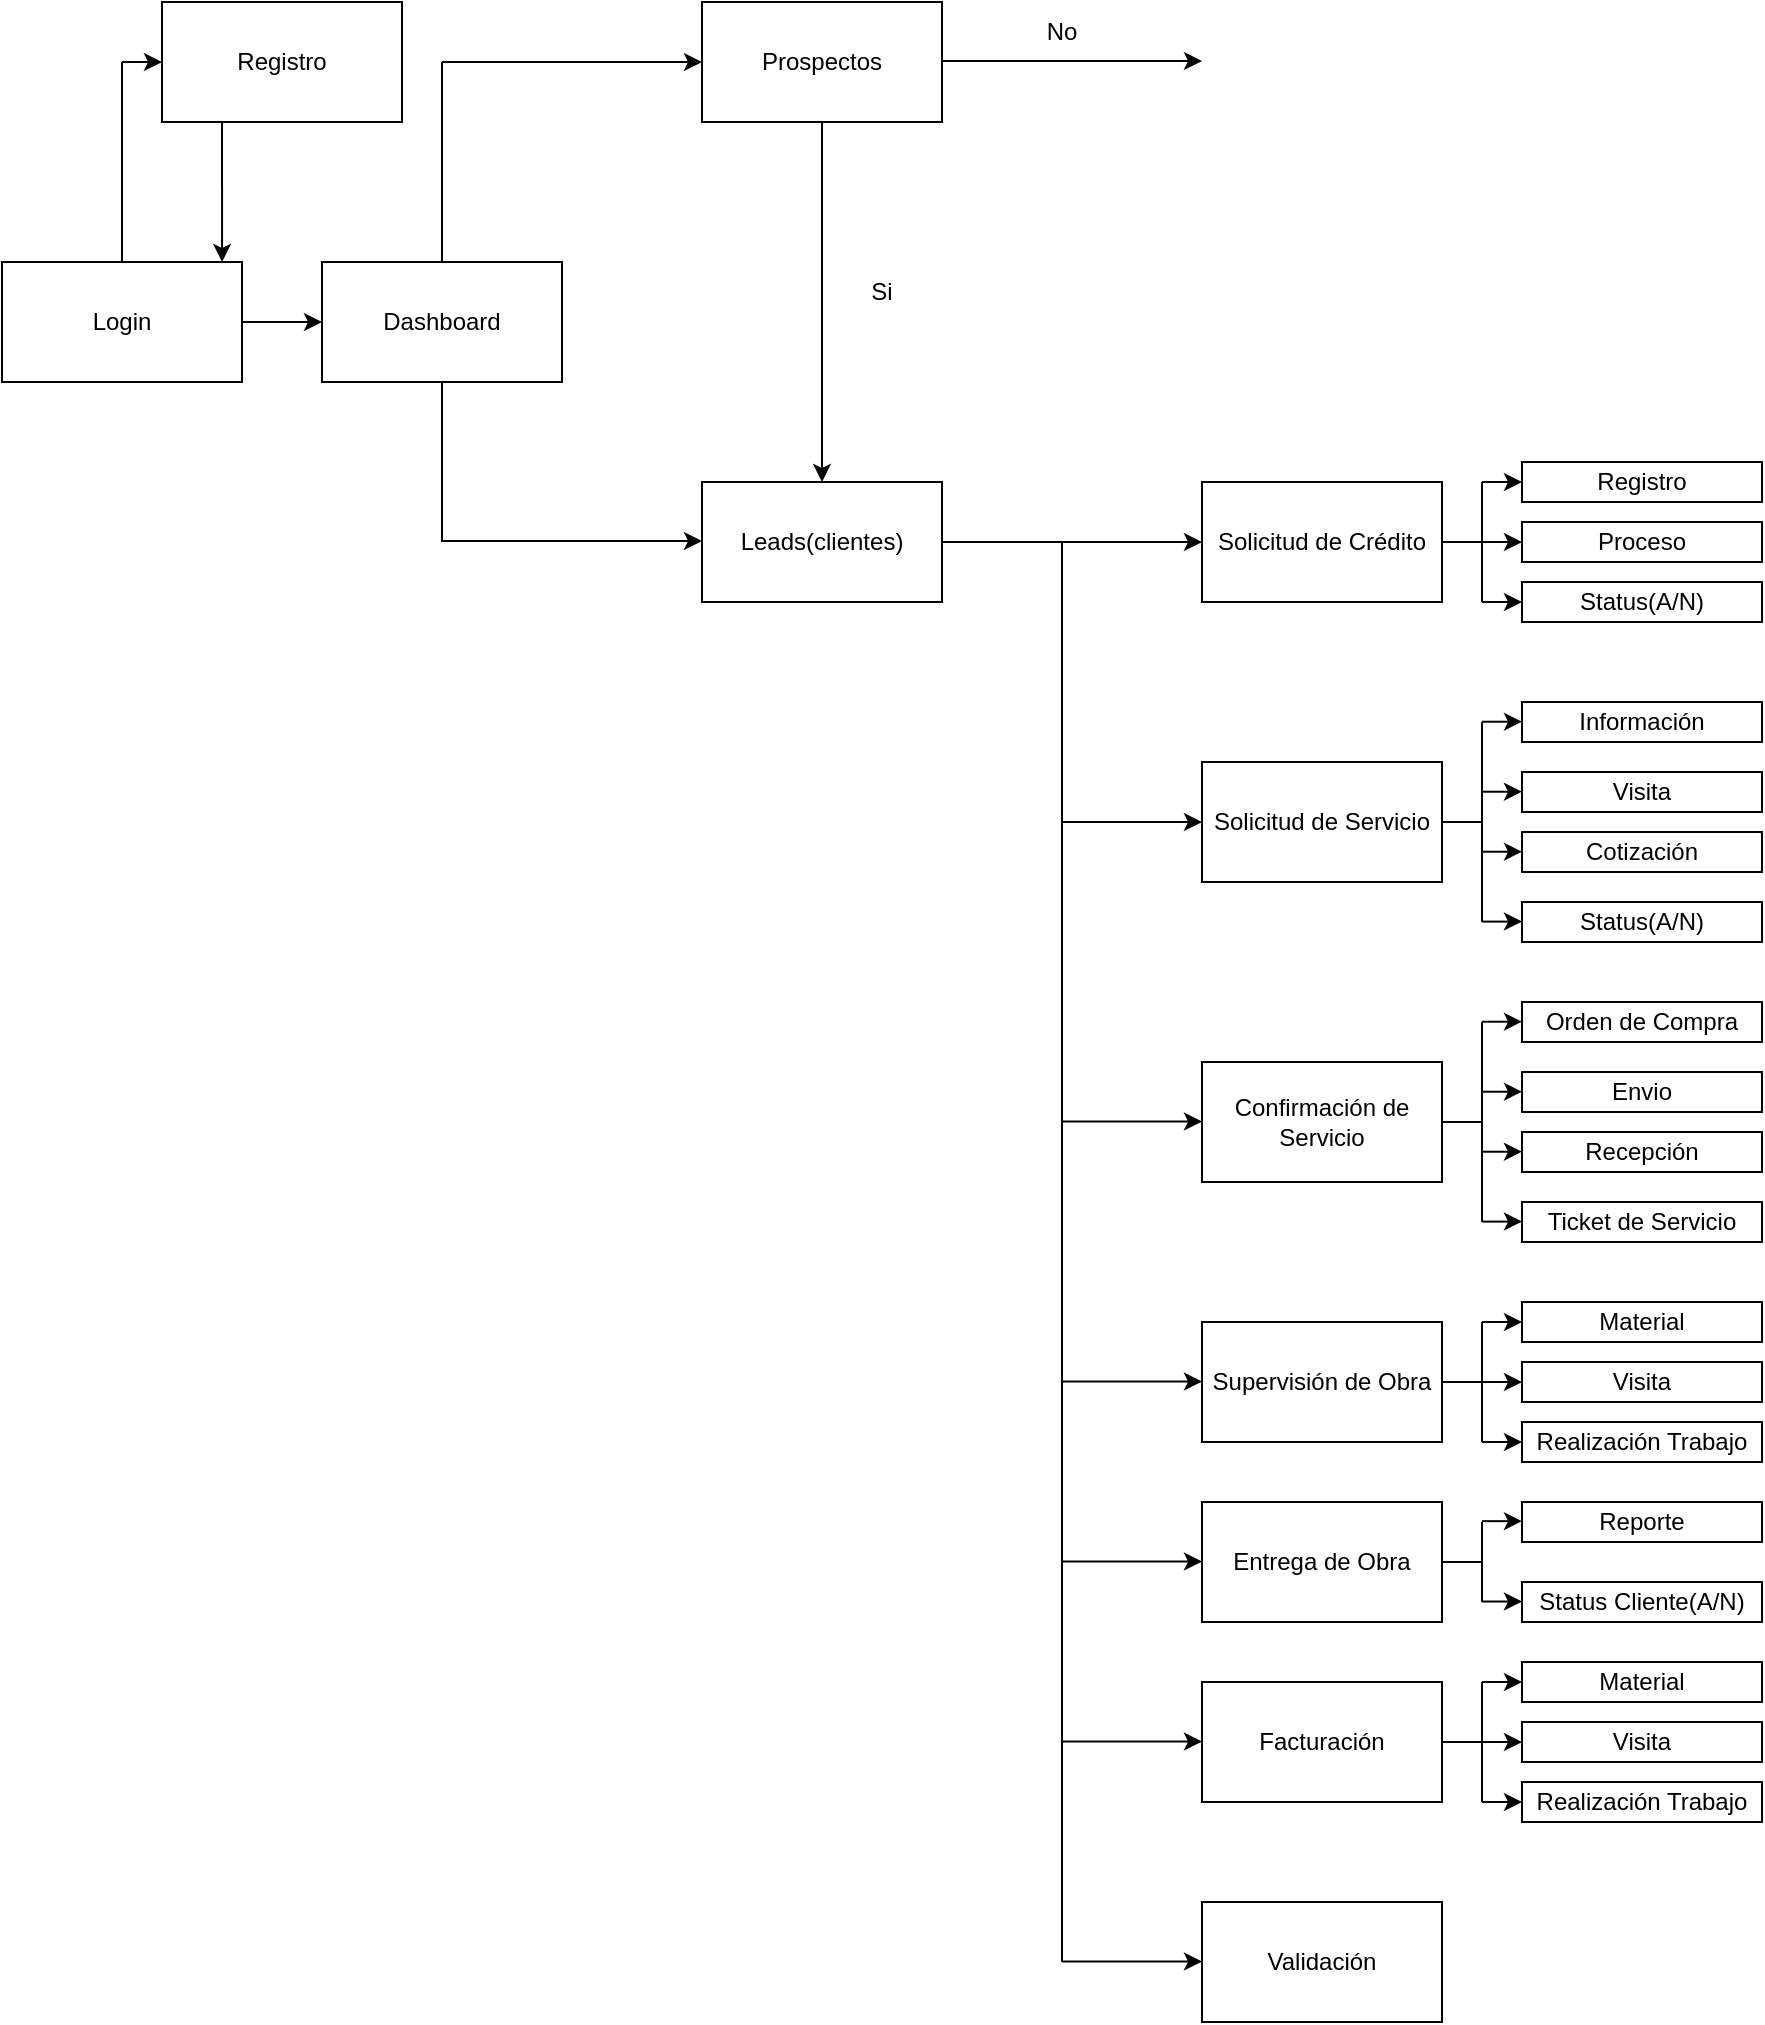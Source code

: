 <mxfile version="21.3.7" type="github">
  <diagram name="Page-1" id="Txa7uv1hDkDG_xIrRgC_">
    <mxGraphModel dx="1240" dy="1072" grid="1" gridSize="10" guides="1" tooltips="1" connect="1" arrows="1" fold="1" page="1" pageScale="1" pageWidth="850" pageHeight="1100" math="0" shadow="0">
      <root>
        <mxCell id="0" />
        <mxCell id="1" parent="0" />
        <mxCell id="wEfhnZ8D-ninJqCg0Blz-1" value="Login" style="rounded=0;whiteSpace=wrap;html=1;" vertex="1" parent="1">
          <mxGeometry x="90" y="350" width="120" height="60" as="geometry" />
        </mxCell>
        <mxCell id="wEfhnZ8D-ninJqCg0Blz-2" value="Registro" style="rounded=0;whiteSpace=wrap;html=1;" vertex="1" parent="1">
          <mxGeometry x="170" y="220" width="120" height="60" as="geometry" />
        </mxCell>
        <mxCell id="wEfhnZ8D-ninJqCg0Blz-3" value="" style="endArrow=none;html=1;rounded=0;exitX=0.5;exitY=0;exitDx=0;exitDy=0;" edge="1" parent="1" source="wEfhnZ8D-ninJqCg0Blz-1">
          <mxGeometry width="50" height="50" relative="1" as="geometry">
            <mxPoint x="400" y="440" as="sourcePoint" />
            <mxPoint x="150" y="250" as="targetPoint" />
          </mxGeometry>
        </mxCell>
        <mxCell id="wEfhnZ8D-ninJqCg0Blz-4" value="" style="endArrow=classic;html=1;rounded=0;entryX=0;entryY=0.5;entryDx=0;entryDy=0;" edge="1" parent="1" target="wEfhnZ8D-ninJqCg0Blz-2">
          <mxGeometry width="50" height="50" relative="1" as="geometry">
            <mxPoint x="150" y="250" as="sourcePoint" />
            <mxPoint x="450" y="390" as="targetPoint" />
          </mxGeometry>
        </mxCell>
        <mxCell id="wEfhnZ8D-ninJqCg0Blz-5" value="" style="endArrow=classic;html=1;rounded=0;exitX=0.25;exitY=1;exitDx=0;exitDy=0;entryX=0.917;entryY=0;entryDx=0;entryDy=0;entryPerimeter=0;" edge="1" parent="1" source="wEfhnZ8D-ninJqCg0Blz-2" target="wEfhnZ8D-ninJqCg0Blz-1">
          <mxGeometry width="50" height="50" relative="1" as="geometry">
            <mxPoint x="400" y="440" as="sourcePoint" />
            <mxPoint x="450" y="390" as="targetPoint" />
          </mxGeometry>
        </mxCell>
        <mxCell id="wEfhnZ8D-ninJqCg0Blz-6" value="" style="endArrow=classic;html=1;rounded=0;exitX=1;exitY=0.5;exitDx=0;exitDy=0;" edge="1" parent="1" source="wEfhnZ8D-ninJqCg0Blz-1">
          <mxGeometry width="50" height="50" relative="1" as="geometry">
            <mxPoint x="400" y="440" as="sourcePoint" />
            <mxPoint x="250" y="380" as="targetPoint" />
          </mxGeometry>
        </mxCell>
        <mxCell id="wEfhnZ8D-ninJqCg0Blz-7" value="Dashboard" style="rounded=0;whiteSpace=wrap;html=1;" vertex="1" parent="1">
          <mxGeometry x="250" y="350" width="120" height="60" as="geometry" />
        </mxCell>
        <mxCell id="wEfhnZ8D-ninJqCg0Blz-8" value="" style="endArrow=none;html=1;rounded=0;exitX=0.5;exitY=0;exitDx=0;exitDy=0;" edge="1" parent="1" source="wEfhnZ8D-ninJqCg0Blz-7">
          <mxGeometry width="50" height="50" relative="1" as="geometry">
            <mxPoint x="400" y="440" as="sourcePoint" />
            <mxPoint x="310" y="250" as="targetPoint" />
          </mxGeometry>
        </mxCell>
        <mxCell id="wEfhnZ8D-ninJqCg0Blz-10" value="" style="endArrow=classic;html=1;rounded=0;" edge="1" parent="1">
          <mxGeometry width="50" height="50" relative="1" as="geometry">
            <mxPoint x="310" y="250" as="sourcePoint" />
            <mxPoint x="440" y="250" as="targetPoint" />
          </mxGeometry>
        </mxCell>
        <mxCell id="wEfhnZ8D-ninJqCg0Blz-11" value="Prospectos" style="rounded=0;whiteSpace=wrap;html=1;" vertex="1" parent="1">
          <mxGeometry x="440" y="220" width="120" height="60" as="geometry" />
        </mxCell>
        <mxCell id="wEfhnZ8D-ninJqCg0Blz-12" value="Leads(clientes)" style="rounded=0;whiteSpace=wrap;html=1;" vertex="1" parent="1">
          <mxGeometry x="440" y="460" width="120" height="60" as="geometry" />
        </mxCell>
        <mxCell id="wEfhnZ8D-ninJqCg0Blz-13" value="" style="endArrow=none;html=1;rounded=0;exitX=0.5;exitY=1;exitDx=0;exitDy=0;" edge="1" parent="1" source="wEfhnZ8D-ninJqCg0Blz-7">
          <mxGeometry width="50" height="50" relative="1" as="geometry">
            <mxPoint x="320" y="360" as="sourcePoint" />
            <mxPoint x="310" y="490" as="targetPoint" />
          </mxGeometry>
        </mxCell>
        <mxCell id="wEfhnZ8D-ninJqCg0Blz-14" value="" style="endArrow=classic;html=1;rounded=0;" edge="1" parent="1">
          <mxGeometry width="50" height="50" relative="1" as="geometry">
            <mxPoint x="310" y="489.5" as="sourcePoint" />
            <mxPoint x="440" y="489.5" as="targetPoint" />
          </mxGeometry>
        </mxCell>
        <mxCell id="wEfhnZ8D-ninJqCg0Blz-15" value="" style="endArrow=classic;html=1;rounded=0;exitX=0.5;exitY=1;exitDx=0;exitDy=0;entryX=0.5;entryY=0;entryDx=0;entryDy=0;" edge="1" parent="1" source="wEfhnZ8D-ninJqCg0Blz-11" target="wEfhnZ8D-ninJqCg0Blz-12">
          <mxGeometry width="50" height="50" relative="1" as="geometry">
            <mxPoint x="400" y="440" as="sourcePoint" />
            <mxPoint x="450" y="390" as="targetPoint" />
          </mxGeometry>
        </mxCell>
        <mxCell id="wEfhnZ8D-ninJqCg0Blz-16" value="Si" style="text;html=1;strokeColor=none;fillColor=none;align=center;verticalAlign=middle;whiteSpace=wrap;rounded=0;" vertex="1" parent="1">
          <mxGeometry x="500" y="350" width="60" height="30" as="geometry" />
        </mxCell>
        <mxCell id="wEfhnZ8D-ninJqCg0Blz-17" value="No" style="text;html=1;strokeColor=none;fillColor=none;align=center;verticalAlign=middle;whiteSpace=wrap;rounded=0;" vertex="1" parent="1">
          <mxGeometry x="590" y="220" width="60" height="30" as="geometry" />
        </mxCell>
        <mxCell id="wEfhnZ8D-ninJqCg0Blz-18" value="" style="endArrow=classic;html=1;rounded=0;" edge="1" parent="1">
          <mxGeometry width="50" height="50" relative="1" as="geometry">
            <mxPoint x="560" y="249.5" as="sourcePoint" />
            <mxPoint x="690" y="249.5" as="targetPoint" />
          </mxGeometry>
        </mxCell>
        <mxCell id="wEfhnZ8D-ninJqCg0Blz-19" value="Solicitud de Crédito" style="rounded=0;whiteSpace=wrap;html=1;" vertex="1" parent="1">
          <mxGeometry x="690" y="460" width="120" height="60" as="geometry" />
        </mxCell>
        <mxCell id="wEfhnZ8D-ninJqCg0Blz-20" value="" style="endArrow=classic;html=1;rounded=0;exitX=1;exitY=0.5;exitDx=0;exitDy=0;entryX=0;entryY=0.5;entryDx=0;entryDy=0;" edge="1" parent="1" source="wEfhnZ8D-ninJqCg0Blz-12" target="wEfhnZ8D-ninJqCg0Blz-19">
          <mxGeometry width="50" height="50" relative="1" as="geometry">
            <mxPoint x="320" y="499.5" as="sourcePoint" />
            <mxPoint x="450" y="499.5" as="targetPoint" />
          </mxGeometry>
        </mxCell>
        <mxCell id="wEfhnZ8D-ninJqCg0Blz-21" value="Solicitud de Servicio" style="rounded=0;whiteSpace=wrap;html=1;" vertex="1" parent="1">
          <mxGeometry x="690" y="600" width="120" height="60" as="geometry" />
        </mxCell>
        <mxCell id="wEfhnZ8D-ninJqCg0Blz-22" value="Confirmación de Servicio" style="rounded=0;whiteSpace=wrap;html=1;" vertex="1" parent="1">
          <mxGeometry x="690" y="750" width="120" height="60" as="geometry" />
        </mxCell>
        <mxCell id="wEfhnZ8D-ninJqCg0Blz-23" value="Supervisión de Obra" style="rounded=0;whiteSpace=wrap;html=1;" vertex="1" parent="1">
          <mxGeometry x="690" y="880" width="120" height="60" as="geometry" />
        </mxCell>
        <mxCell id="wEfhnZ8D-ninJqCg0Blz-24" value="Facturación" style="rounded=0;whiteSpace=wrap;html=1;" vertex="1" parent="1">
          <mxGeometry x="690" y="1060" width="120" height="60" as="geometry" />
        </mxCell>
        <mxCell id="wEfhnZ8D-ninJqCg0Blz-25" value="Validación" style="rounded=0;whiteSpace=wrap;html=1;" vertex="1" parent="1">
          <mxGeometry x="690" y="1170" width="120" height="60" as="geometry" />
        </mxCell>
        <mxCell id="wEfhnZ8D-ninJqCg0Blz-26" value="Entrega de Obra" style="rounded=0;whiteSpace=wrap;html=1;" vertex="1" parent="1">
          <mxGeometry x="690" y="970" width="120" height="60" as="geometry" />
        </mxCell>
        <mxCell id="wEfhnZ8D-ninJqCg0Blz-28" value="" style="endArrow=classic;html=1;rounded=0;entryX=0;entryY=0.5;entryDx=0;entryDy=0;" edge="1" parent="1" target="wEfhnZ8D-ninJqCg0Blz-21">
          <mxGeometry width="50" height="50" relative="1" as="geometry">
            <mxPoint x="620" y="630" as="sourcePoint" />
            <mxPoint x="650" y="600" as="targetPoint" />
          </mxGeometry>
        </mxCell>
        <mxCell id="wEfhnZ8D-ninJqCg0Blz-29" value="" style="endArrow=classic;html=1;rounded=0;entryX=0;entryY=0.5;entryDx=0;entryDy=0;" edge="1" parent="1">
          <mxGeometry width="50" height="50" relative="1" as="geometry">
            <mxPoint x="620" y="779.8" as="sourcePoint" />
            <mxPoint x="690" y="779.8" as="targetPoint" />
          </mxGeometry>
        </mxCell>
        <mxCell id="wEfhnZ8D-ninJqCg0Blz-30" value="" style="endArrow=classic;html=1;rounded=0;entryX=0;entryY=0.5;entryDx=0;entryDy=0;" edge="1" parent="1">
          <mxGeometry width="50" height="50" relative="1" as="geometry">
            <mxPoint x="620" y="909.8" as="sourcePoint" />
            <mxPoint x="690" y="909.8" as="targetPoint" />
          </mxGeometry>
        </mxCell>
        <mxCell id="wEfhnZ8D-ninJqCg0Blz-31" value="" style="endArrow=classic;html=1;rounded=0;entryX=0;entryY=0.5;entryDx=0;entryDy=0;" edge="1" parent="1">
          <mxGeometry width="50" height="50" relative="1" as="geometry">
            <mxPoint x="620" y="999.8" as="sourcePoint" />
            <mxPoint x="690" y="999.8" as="targetPoint" />
          </mxGeometry>
        </mxCell>
        <mxCell id="wEfhnZ8D-ninJqCg0Blz-32" value="" style="endArrow=classic;html=1;rounded=0;entryX=0;entryY=0.5;entryDx=0;entryDy=0;" edge="1" parent="1">
          <mxGeometry width="50" height="50" relative="1" as="geometry">
            <mxPoint x="620" y="1089.8" as="sourcePoint" />
            <mxPoint x="690" y="1089.8" as="targetPoint" />
          </mxGeometry>
        </mxCell>
        <mxCell id="wEfhnZ8D-ninJqCg0Blz-33" value="" style="endArrow=classic;html=1;rounded=0;entryX=0;entryY=0.5;entryDx=0;entryDy=0;" edge="1" parent="1">
          <mxGeometry width="50" height="50" relative="1" as="geometry">
            <mxPoint x="620" y="1199.8" as="sourcePoint" />
            <mxPoint x="690" y="1199.8" as="targetPoint" />
          </mxGeometry>
        </mxCell>
        <mxCell id="wEfhnZ8D-ninJqCg0Blz-34" value="" style="endArrow=none;html=1;rounded=0;" edge="1" parent="1">
          <mxGeometry width="50" height="50" relative="1" as="geometry">
            <mxPoint x="620" y="1200" as="sourcePoint" />
            <mxPoint x="620" y="490" as="targetPoint" />
          </mxGeometry>
        </mxCell>
        <mxCell id="wEfhnZ8D-ninJqCg0Blz-35" value="Registro" style="rounded=0;whiteSpace=wrap;html=1;" vertex="1" parent="1">
          <mxGeometry x="850" y="450" width="120" height="20" as="geometry" />
        </mxCell>
        <mxCell id="wEfhnZ8D-ninJqCg0Blz-36" value="Proceso" style="rounded=0;whiteSpace=wrap;html=1;" vertex="1" parent="1">
          <mxGeometry x="850" y="480" width="120" height="20" as="geometry" />
        </mxCell>
        <mxCell id="wEfhnZ8D-ninJqCg0Blz-37" value="Status(A/N)" style="rounded=0;whiteSpace=wrap;html=1;" vertex="1" parent="1">
          <mxGeometry x="850" y="510" width="120" height="20" as="geometry" />
        </mxCell>
        <mxCell id="wEfhnZ8D-ninJqCg0Blz-38" value="" style="endArrow=classic;html=1;rounded=0;exitX=1;exitY=0.5;exitDx=0;exitDy=0;entryX=0;entryY=0.5;entryDx=0;entryDy=0;" edge="1" parent="1" source="wEfhnZ8D-ninJqCg0Blz-19" target="wEfhnZ8D-ninJqCg0Blz-36">
          <mxGeometry width="50" height="50" relative="1" as="geometry">
            <mxPoint x="820" y="500" as="sourcePoint" />
            <mxPoint x="720" y="540" as="targetPoint" />
          </mxGeometry>
        </mxCell>
        <mxCell id="wEfhnZ8D-ninJqCg0Blz-39" value="" style="endArrow=none;html=1;rounded=0;" edge="1" parent="1">
          <mxGeometry width="50" height="50" relative="1" as="geometry">
            <mxPoint x="830" y="520" as="sourcePoint" />
            <mxPoint x="830" y="460" as="targetPoint" />
          </mxGeometry>
        </mxCell>
        <mxCell id="wEfhnZ8D-ninJqCg0Blz-40" value="" style="endArrow=classic;html=1;rounded=0;entryX=0;entryY=0.5;entryDx=0;entryDy=0;" edge="1" parent="1" target="wEfhnZ8D-ninJqCg0Blz-37">
          <mxGeometry width="50" height="50" relative="1" as="geometry">
            <mxPoint x="830" y="520" as="sourcePoint" />
            <mxPoint x="850" y="500" as="targetPoint" />
          </mxGeometry>
        </mxCell>
        <mxCell id="wEfhnZ8D-ninJqCg0Blz-41" value="" style="endArrow=classic;html=1;rounded=0;entryX=0;entryY=0.5;entryDx=0;entryDy=0;" edge="1" parent="1" target="wEfhnZ8D-ninJqCg0Blz-35">
          <mxGeometry width="50" height="50" relative="1" as="geometry">
            <mxPoint x="830" y="460" as="sourcePoint" />
            <mxPoint x="860" y="530" as="targetPoint" />
          </mxGeometry>
        </mxCell>
        <mxCell id="wEfhnZ8D-ninJqCg0Blz-42" value="Información" style="rounded=0;whiteSpace=wrap;html=1;" vertex="1" parent="1">
          <mxGeometry x="850" y="570" width="120" height="20" as="geometry" />
        </mxCell>
        <mxCell id="wEfhnZ8D-ninJqCg0Blz-43" value="Visita" style="rounded=0;whiteSpace=wrap;html=1;" vertex="1" parent="1">
          <mxGeometry x="850" y="605" width="120" height="20" as="geometry" />
        </mxCell>
        <mxCell id="wEfhnZ8D-ninJqCg0Blz-44" value="Cotización" style="rounded=0;whiteSpace=wrap;html=1;" vertex="1" parent="1">
          <mxGeometry x="850" y="635" width="120" height="20" as="geometry" />
        </mxCell>
        <mxCell id="wEfhnZ8D-ninJqCg0Blz-45" value="Status(A/N)" style="rounded=0;whiteSpace=wrap;html=1;" vertex="1" parent="1">
          <mxGeometry x="850" y="670" width="120" height="20" as="geometry" />
        </mxCell>
        <mxCell id="wEfhnZ8D-ninJqCg0Blz-47" value="" style="endArrow=none;html=1;rounded=0;" edge="1" parent="1">
          <mxGeometry width="50" height="50" relative="1" as="geometry">
            <mxPoint x="830" y="680" as="sourcePoint" />
            <mxPoint x="830" y="580" as="targetPoint" />
          </mxGeometry>
        </mxCell>
        <mxCell id="wEfhnZ8D-ninJqCg0Blz-49" value="" style="endArrow=classic;html=1;rounded=0;entryX=0;entryY=0.25;entryDx=0;entryDy=0;" edge="1" parent="1">
          <mxGeometry width="50" height="50" relative="1" as="geometry">
            <mxPoint x="830" y="579.86" as="sourcePoint" />
            <mxPoint x="850" y="579.86" as="targetPoint" />
            <Array as="points">
              <mxPoint x="840" y="579.86" />
            </Array>
          </mxGeometry>
        </mxCell>
        <mxCell id="wEfhnZ8D-ninJqCg0Blz-50" value="" style="endArrow=classic;html=1;rounded=0;entryX=0;entryY=0.25;entryDx=0;entryDy=0;" edge="1" parent="1">
          <mxGeometry width="50" height="50" relative="1" as="geometry">
            <mxPoint x="830" y="614.86" as="sourcePoint" />
            <mxPoint x="850" y="614.86" as="targetPoint" />
            <Array as="points">
              <mxPoint x="840" y="614.86" />
            </Array>
          </mxGeometry>
        </mxCell>
        <mxCell id="wEfhnZ8D-ninJqCg0Blz-51" value="" style="endArrow=classic;html=1;rounded=0;entryX=0;entryY=0.25;entryDx=0;entryDy=0;" edge="1" parent="1">
          <mxGeometry width="50" height="50" relative="1" as="geometry">
            <mxPoint x="830" y="644.86" as="sourcePoint" />
            <mxPoint x="850" y="644.86" as="targetPoint" />
            <Array as="points">
              <mxPoint x="840" y="644.86" />
            </Array>
          </mxGeometry>
        </mxCell>
        <mxCell id="wEfhnZ8D-ninJqCg0Blz-52" value="" style="endArrow=classic;html=1;rounded=0;entryX=0;entryY=0.25;entryDx=0;entryDy=0;" edge="1" parent="1">
          <mxGeometry width="50" height="50" relative="1" as="geometry">
            <mxPoint x="830" y="679.8" as="sourcePoint" />
            <mxPoint x="850" y="679.8" as="targetPoint" />
            <Array as="points">
              <mxPoint x="840" y="679.8" />
            </Array>
          </mxGeometry>
        </mxCell>
        <mxCell id="wEfhnZ8D-ninJqCg0Blz-53" value="" style="endArrow=none;html=1;rounded=0;exitX=1;exitY=0.5;exitDx=0;exitDy=0;" edge="1" parent="1" source="wEfhnZ8D-ninJqCg0Blz-21">
          <mxGeometry width="50" height="50" relative="1" as="geometry">
            <mxPoint x="850" y="710" as="sourcePoint" />
            <mxPoint x="830" y="630" as="targetPoint" />
          </mxGeometry>
        </mxCell>
        <mxCell id="wEfhnZ8D-ninJqCg0Blz-54" value="Orden de Compra" style="rounded=0;whiteSpace=wrap;html=1;" vertex="1" parent="1">
          <mxGeometry x="850" y="720" width="120" height="20" as="geometry" />
        </mxCell>
        <mxCell id="wEfhnZ8D-ninJqCg0Blz-55" value="Envio" style="rounded=0;whiteSpace=wrap;html=1;" vertex="1" parent="1">
          <mxGeometry x="850" y="755" width="120" height="20" as="geometry" />
        </mxCell>
        <mxCell id="wEfhnZ8D-ninJqCg0Blz-56" value="Recepción" style="rounded=0;whiteSpace=wrap;html=1;" vertex="1" parent="1">
          <mxGeometry x="850" y="785" width="120" height="20" as="geometry" />
        </mxCell>
        <mxCell id="wEfhnZ8D-ninJqCg0Blz-57" value="Ticket de Servicio" style="rounded=0;whiteSpace=wrap;html=1;" vertex="1" parent="1">
          <mxGeometry x="850" y="820" width="120" height="20" as="geometry" />
        </mxCell>
        <mxCell id="wEfhnZ8D-ninJqCg0Blz-58" value="" style="endArrow=none;html=1;rounded=0;" edge="1" parent="1">
          <mxGeometry width="50" height="50" relative="1" as="geometry">
            <mxPoint x="830" y="830" as="sourcePoint" />
            <mxPoint x="830" y="730" as="targetPoint" />
          </mxGeometry>
        </mxCell>
        <mxCell id="wEfhnZ8D-ninJqCg0Blz-59" value="" style="endArrow=classic;html=1;rounded=0;entryX=0;entryY=0.25;entryDx=0;entryDy=0;" edge="1" parent="1">
          <mxGeometry width="50" height="50" relative="1" as="geometry">
            <mxPoint x="830" y="729.86" as="sourcePoint" />
            <mxPoint x="850" y="729.86" as="targetPoint" />
            <Array as="points">
              <mxPoint x="840" y="729.86" />
            </Array>
          </mxGeometry>
        </mxCell>
        <mxCell id="wEfhnZ8D-ninJqCg0Blz-60" value="" style="endArrow=classic;html=1;rounded=0;entryX=0;entryY=0.25;entryDx=0;entryDy=0;" edge="1" parent="1">
          <mxGeometry width="50" height="50" relative="1" as="geometry">
            <mxPoint x="830" y="764.86" as="sourcePoint" />
            <mxPoint x="850" y="764.86" as="targetPoint" />
            <Array as="points">
              <mxPoint x="840" y="764.86" />
            </Array>
          </mxGeometry>
        </mxCell>
        <mxCell id="wEfhnZ8D-ninJqCg0Blz-61" value="" style="endArrow=classic;html=1;rounded=0;entryX=0;entryY=0.25;entryDx=0;entryDy=0;" edge="1" parent="1">
          <mxGeometry width="50" height="50" relative="1" as="geometry">
            <mxPoint x="830" y="794.86" as="sourcePoint" />
            <mxPoint x="850" y="794.86" as="targetPoint" />
            <Array as="points">
              <mxPoint x="840" y="794.86" />
            </Array>
          </mxGeometry>
        </mxCell>
        <mxCell id="wEfhnZ8D-ninJqCg0Blz-62" value="" style="endArrow=classic;html=1;rounded=0;entryX=0;entryY=0.25;entryDx=0;entryDy=0;" edge="1" parent="1">
          <mxGeometry width="50" height="50" relative="1" as="geometry">
            <mxPoint x="830" y="829.8" as="sourcePoint" />
            <mxPoint x="850" y="829.8" as="targetPoint" />
            <Array as="points">
              <mxPoint x="840" y="829.8" />
            </Array>
          </mxGeometry>
        </mxCell>
        <mxCell id="wEfhnZ8D-ninJqCg0Blz-63" value="" style="endArrow=none;html=1;rounded=0;exitX=1;exitY=0.5;exitDx=0;exitDy=0;" edge="1" parent="1">
          <mxGeometry width="50" height="50" relative="1" as="geometry">
            <mxPoint x="810" y="780" as="sourcePoint" />
            <mxPoint x="830" y="780" as="targetPoint" />
          </mxGeometry>
        </mxCell>
        <mxCell id="wEfhnZ8D-ninJqCg0Blz-64" value="Material" style="rounded=0;whiteSpace=wrap;html=1;" vertex="1" parent="1">
          <mxGeometry x="850" y="870" width="120" height="20" as="geometry" />
        </mxCell>
        <mxCell id="wEfhnZ8D-ninJqCg0Blz-65" value="Visita" style="rounded=0;whiteSpace=wrap;html=1;" vertex="1" parent="1">
          <mxGeometry x="850" y="900" width="120" height="20" as="geometry" />
        </mxCell>
        <mxCell id="wEfhnZ8D-ninJqCg0Blz-66" value="Realización Trabajo" style="rounded=0;whiteSpace=wrap;html=1;" vertex="1" parent="1">
          <mxGeometry x="850" y="930" width="120" height="20" as="geometry" />
        </mxCell>
        <mxCell id="wEfhnZ8D-ninJqCg0Blz-67" value="" style="endArrow=classic;html=1;rounded=0;exitX=1;exitY=0.5;exitDx=0;exitDy=0;entryX=0;entryY=0.5;entryDx=0;entryDy=0;" edge="1" parent="1" target="wEfhnZ8D-ninJqCg0Blz-65">
          <mxGeometry width="50" height="50" relative="1" as="geometry">
            <mxPoint x="810" y="910" as="sourcePoint" />
            <mxPoint x="720" y="960" as="targetPoint" />
          </mxGeometry>
        </mxCell>
        <mxCell id="wEfhnZ8D-ninJqCg0Blz-68" value="" style="endArrow=none;html=1;rounded=0;" edge="1" parent="1">
          <mxGeometry width="50" height="50" relative="1" as="geometry">
            <mxPoint x="830" y="940" as="sourcePoint" />
            <mxPoint x="830" y="880" as="targetPoint" />
          </mxGeometry>
        </mxCell>
        <mxCell id="wEfhnZ8D-ninJqCg0Blz-69" value="" style="endArrow=classic;html=1;rounded=0;entryX=0;entryY=0.5;entryDx=0;entryDy=0;" edge="1" parent="1" target="wEfhnZ8D-ninJqCg0Blz-66">
          <mxGeometry width="50" height="50" relative="1" as="geometry">
            <mxPoint x="830" y="940" as="sourcePoint" />
            <mxPoint x="850" y="920" as="targetPoint" />
          </mxGeometry>
        </mxCell>
        <mxCell id="wEfhnZ8D-ninJqCg0Blz-70" value="" style="endArrow=classic;html=1;rounded=0;entryX=0;entryY=0.5;entryDx=0;entryDy=0;" edge="1" parent="1" target="wEfhnZ8D-ninJqCg0Blz-64">
          <mxGeometry width="50" height="50" relative="1" as="geometry">
            <mxPoint x="830" y="880" as="sourcePoint" />
            <mxPoint x="860" y="950" as="targetPoint" />
          </mxGeometry>
        </mxCell>
        <mxCell id="wEfhnZ8D-ninJqCg0Blz-71" value="Reporte" style="rounded=0;whiteSpace=wrap;html=1;" vertex="1" parent="1">
          <mxGeometry x="850" y="970" width="120" height="20" as="geometry" />
        </mxCell>
        <mxCell id="wEfhnZ8D-ninJqCg0Blz-72" value="Status Cliente(A/N)" style="rounded=0;whiteSpace=wrap;html=1;" vertex="1" parent="1">
          <mxGeometry x="850" y="1010" width="120" height="20" as="geometry" />
        </mxCell>
        <mxCell id="wEfhnZ8D-ninJqCg0Blz-73" value="" style="endArrow=none;html=1;rounded=0;exitX=1;exitY=0.5;exitDx=0;exitDy=0;" edge="1" parent="1" source="wEfhnZ8D-ninJqCg0Blz-26">
          <mxGeometry width="50" height="50" relative="1" as="geometry">
            <mxPoint x="780" y="1020" as="sourcePoint" />
            <mxPoint x="830" y="1000" as="targetPoint" />
          </mxGeometry>
        </mxCell>
        <mxCell id="wEfhnZ8D-ninJqCg0Blz-74" value="" style="endArrow=none;html=1;rounded=0;" edge="1" parent="1">
          <mxGeometry width="50" height="50" relative="1" as="geometry">
            <mxPoint x="830" y="1020" as="sourcePoint" />
            <mxPoint x="830" y="980" as="targetPoint" />
          </mxGeometry>
        </mxCell>
        <mxCell id="wEfhnZ8D-ninJqCg0Blz-75" value="" style="endArrow=classic;html=1;rounded=0;entryX=0;entryY=0.5;entryDx=0;entryDy=0;" edge="1" parent="1">
          <mxGeometry width="50" height="50" relative="1" as="geometry">
            <mxPoint x="830" y="979.58" as="sourcePoint" />
            <mxPoint x="850" y="979.58" as="targetPoint" />
          </mxGeometry>
        </mxCell>
        <mxCell id="wEfhnZ8D-ninJqCg0Blz-76" value="" style="endArrow=classic;html=1;rounded=0;entryX=0;entryY=0.5;entryDx=0;entryDy=0;" edge="1" parent="1">
          <mxGeometry width="50" height="50" relative="1" as="geometry">
            <mxPoint x="830" y="1019.76" as="sourcePoint" />
            <mxPoint x="850" y="1019.76" as="targetPoint" />
          </mxGeometry>
        </mxCell>
        <mxCell id="wEfhnZ8D-ninJqCg0Blz-77" value="Material" style="rounded=0;whiteSpace=wrap;html=1;" vertex="1" parent="1">
          <mxGeometry x="850" y="1050" width="120" height="20" as="geometry" />
        </mxCell>
        <mxCell id="wEfhnZ8D-ninJqCg0Blz-78" value="Visita" style="rounded=0;whiteSpace=wrap;html=1;" vertex="1" parent="1">
          <mxGeometry x="850" y="1080" width="120" height="20" as="geometry" />
        </mxCell>
        <mxCell id="wEfhnZ8D-ninJqCg0Blz-79" value="Realización Trabajo" style="rounded=0;whiteSpace=wrap;html=1;" vertex="1" parent="1">
          <mxGeometry x="850" y="1110" width="120" height="20" as="geometry" />
        </mxCell>
        <mxCell id="wEfhnZ8D-ninJqCg0Blz-80" value="" style="endArrow=classic;html=1;rounded=0;exitX=1;exitY=0.5;exitDx=0;exitDy=0;entryX=0;entryY=0.5;entryDx=0;entryDy=0;" edge="1" parent="1" target="wEfhnZ8D-ninJqCg0Blz-78">
          <mxGeometry width="50" height="50" relative="1" as="geometry">
            <mxPoint x="810" y="1090" as="sourcePoint" />
            <mxPoint x="720" y="1140" as="targetPoint" />
          </mxGeometry>
        </mxCell>
        <mxCell id="wEfhnZ8D-ninJqCg0Blz-81" value="" style="endArrow=none;html=1;rounded=0;" edge="1" parent="1">
          <mxGeometry width="50" height="50" relative="1" as="geometry">
            <mxPoint x="830" y="1120" as="sourcePoint" />
            <mxPoint x="830" y="1060" as="targetPoint" />
          </mxGeometry>
        </mxCell>
        <mxCell id="wEfhnZ8D-ninJqCg0Blz-82" value="" style="endArrow=classic;html=1;rounded=0;entryX=0;entryY=0.5;entryDx=0;entryDy=0;" edge="1" parent="1" target="wEfhnZ8D-ninJqCg0Blz-79">
          <mxGeometry width="50" height="50" relative="1" as="geometry">
            <mxPoint x="830" y="1120" as="sourcePoint" />
            <mxPoint x="850" y="1100" as="targetPoint" />
          </mxGeometry>
        </mxCell>
        <mxCell id="wEfhnZ8D-ninJqCg0Blz-83" value="" style="endArrow=classic;html=1;rounded=0;entryX=0;entryY=0.5;entryDx=0;entryDy=0;" edge="1" parent="1" target="wEfhnZ8D-ninJqCg0Blz-77">
          <mxGeometry width="50" height="50" relative="1" as="geometry">
            <mxPoint x="830" y="1060" as="sourcePoint" />
            <mxPoint x="860" y="1130" as="targetPoint" />
          </mxGeometry>
        </mxCell>
      </root>
    </mxGraphModel>
  </diagram>
</mxfile>
